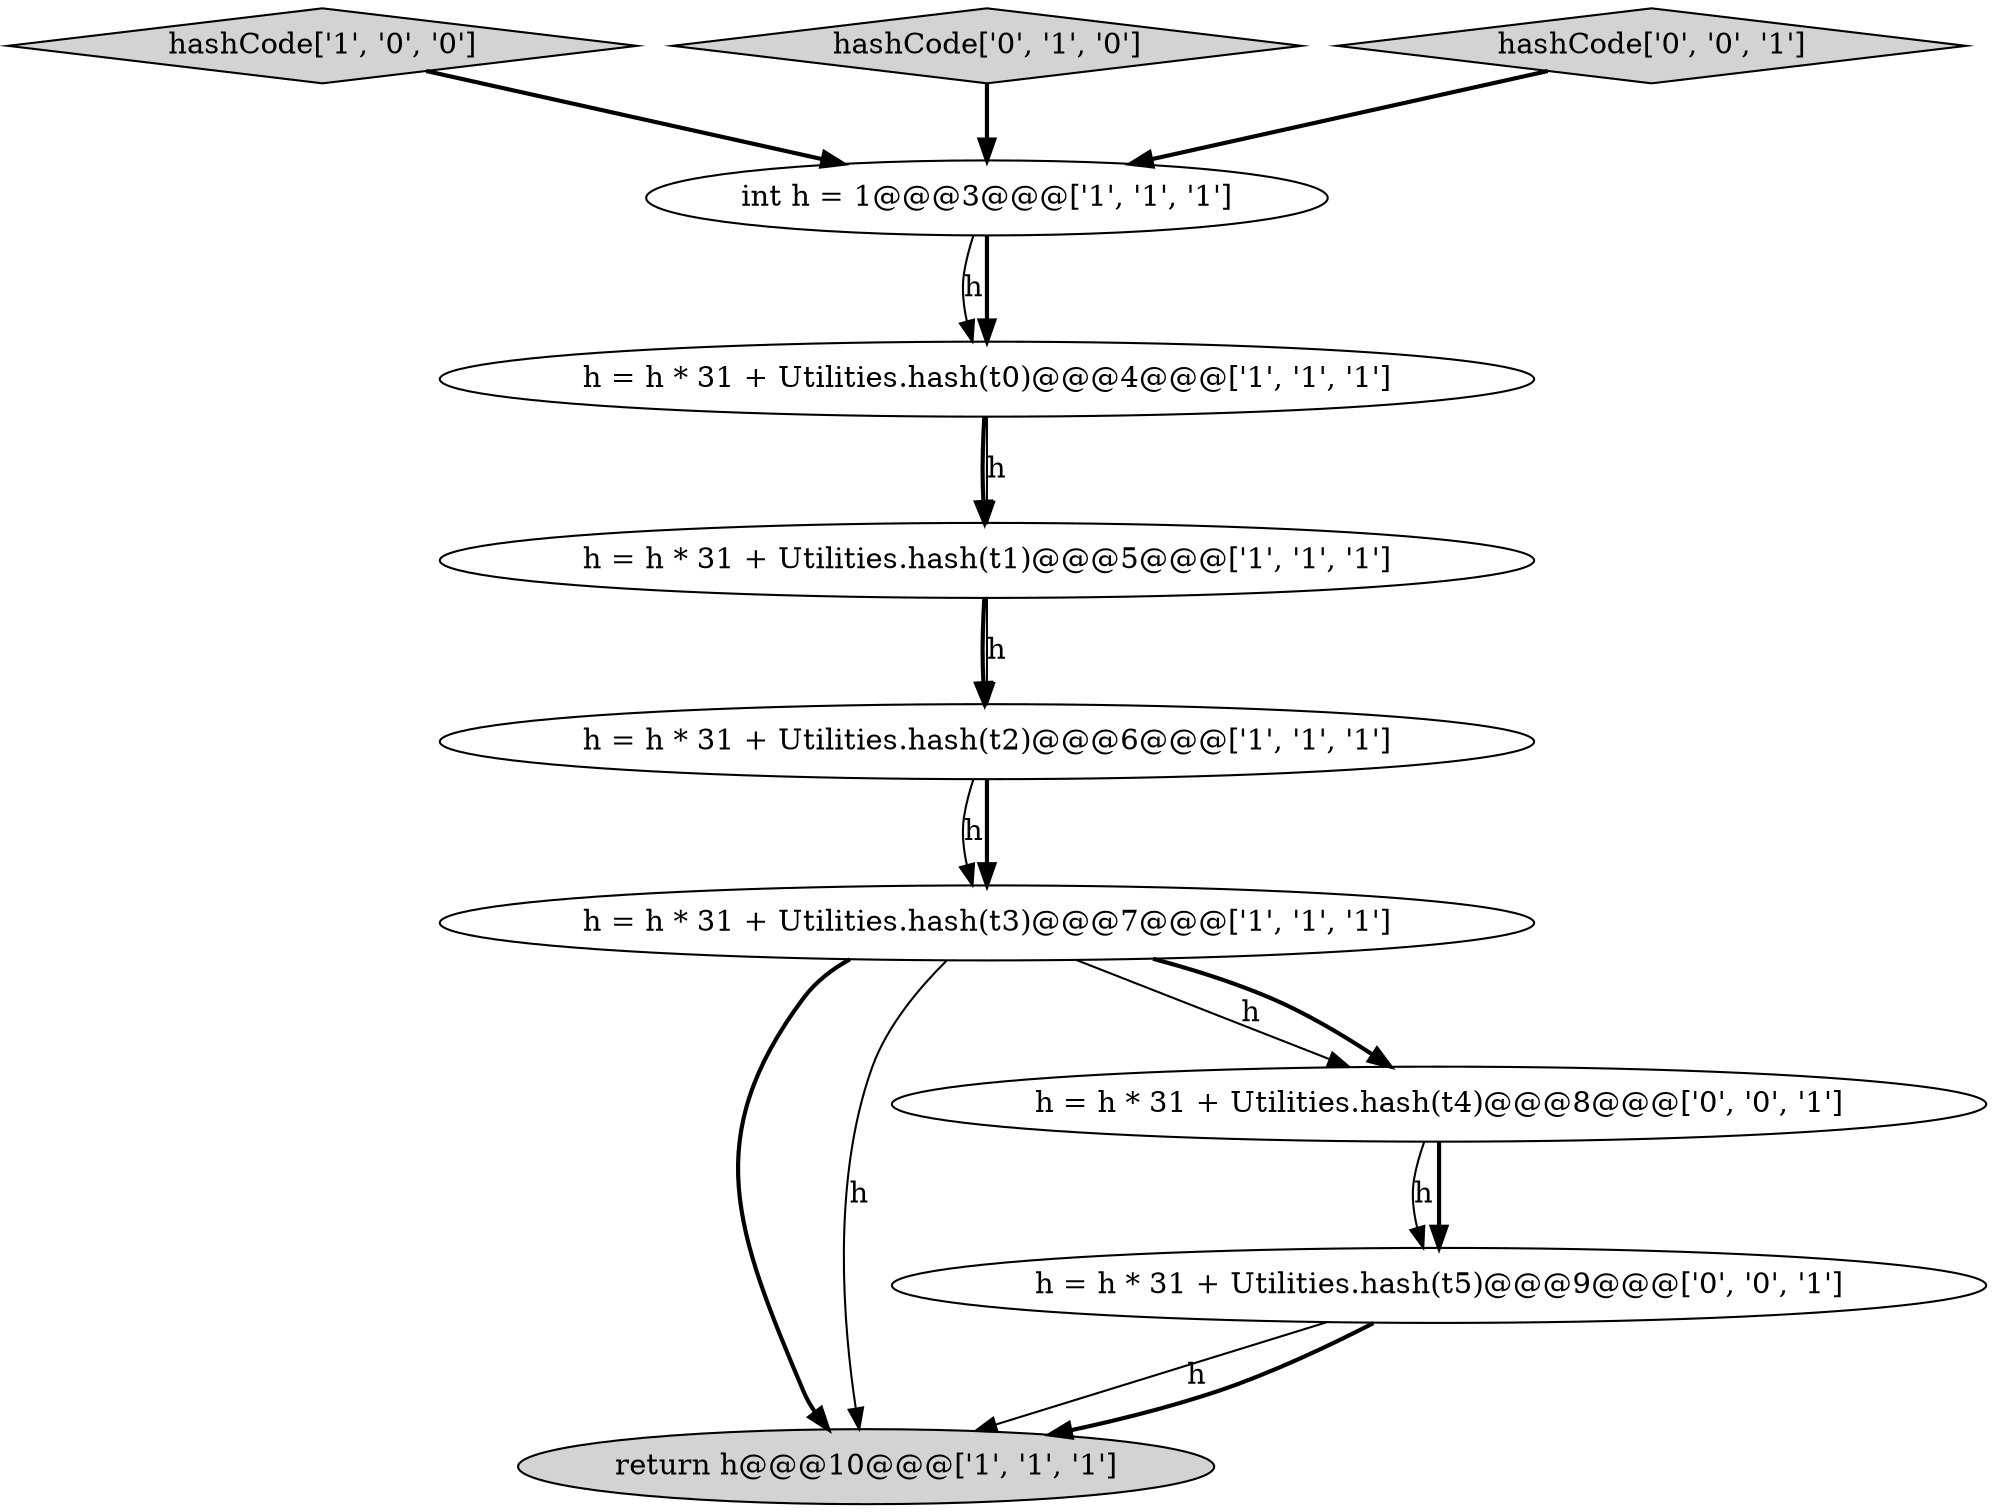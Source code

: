digraph {
3 [style = filled, label = "h = h * 31 + Utilities.hash(t0)@@@4@@@['1', '1', '1']", fillcolor = white, shape = ellipse image = "AAA0AAABBB1BBB"];
5 [style = filled, label = "h = h * 31 + Utilities.hash(t1)@@@5@@@['1', '1', '1']", fillcolor = white, shape = ellipse image = "AAA0AAABBB1BBB"];
6 [style = filled, label = "h = h * 31 + Utilities.hash(t3)@@@7@@@['1', '1', '1']", fillcolor = white, shape = ellipse image = "AAA0AAABBB1BBB"];
1 [style = filled, label = "h = h * 31 + Utilities.hash(t2)@@@6@@@['1', '1', '1']", fillcolor = white, shape = ellipse image = "AAA0AAABBB1BBB"];
4 [style = filled, label = "return h@@@10@@@['1', '1', '1']", fillcolor = lightgray, shape = ellipse image = "AAA0AAABBB1BBB"];
10 [style = filled, label = "h = h * 31 + Utilities.hash(t4)@@@8@@@['0', '0', '1']", fillcolor = white, shape = ellipse image = "AAA0AAABBB3BBB"];
2 [style = filled, label = "hashCode['1', '0', '0']", fillcolor = lightgray, shape = diamond image = "AAA0AAABBB1BBB"];
7 [style = filled, label = "hashCode['0', '1', '0']", fillcolor = lightgray, shape = diamond image = "AAA0AAABBB2BBB"];
0 [style = filled, label = "int h = 1@@@3@@@['1', '1', '1']", fillcolor = white, shape = ellipse image = "AAA0AAABBB1BBB"];
9 [style = filled, label = "h = h * 31 + Utilities.hash(t5)@@@9@@@['0', '0', '1']", fillcolor = white, shape = ellipse image = "AAA0AAABBB3BBB"];
8 [style = filled, label = "hashCode['0', '0', '1']", fillcolor = lightgray, shape = diamond image = "AAA0AAABBB3BBB"];
0->3 [style = solid, label="h"];
6->10 [style = solid, label="h"];
0->3 [style = bold, label=""];
8->0 [style = bold, label=""];
5->1 [style = bold, label=""];
10->9 [style = solid, label="h"];
6->4 [style = bold, label=""];
3->5 [style = bold, label=""];
5->1 [style = solid, label="h"];
1->6 [style = solid, label="h"];
1->6 [style = bold, label=""];
2->0 [style = bold, label=""];
3->5 [style = solid, label="h"];
7->0 [style = bold, label=""];
10->9 [style = bold, label=""];
9->4 [style = solid, label="h"];
6->4 [style = solid, label="h"];
6->10 [style = bold, label=""];
9->4 [style = bold, label=""];
}
